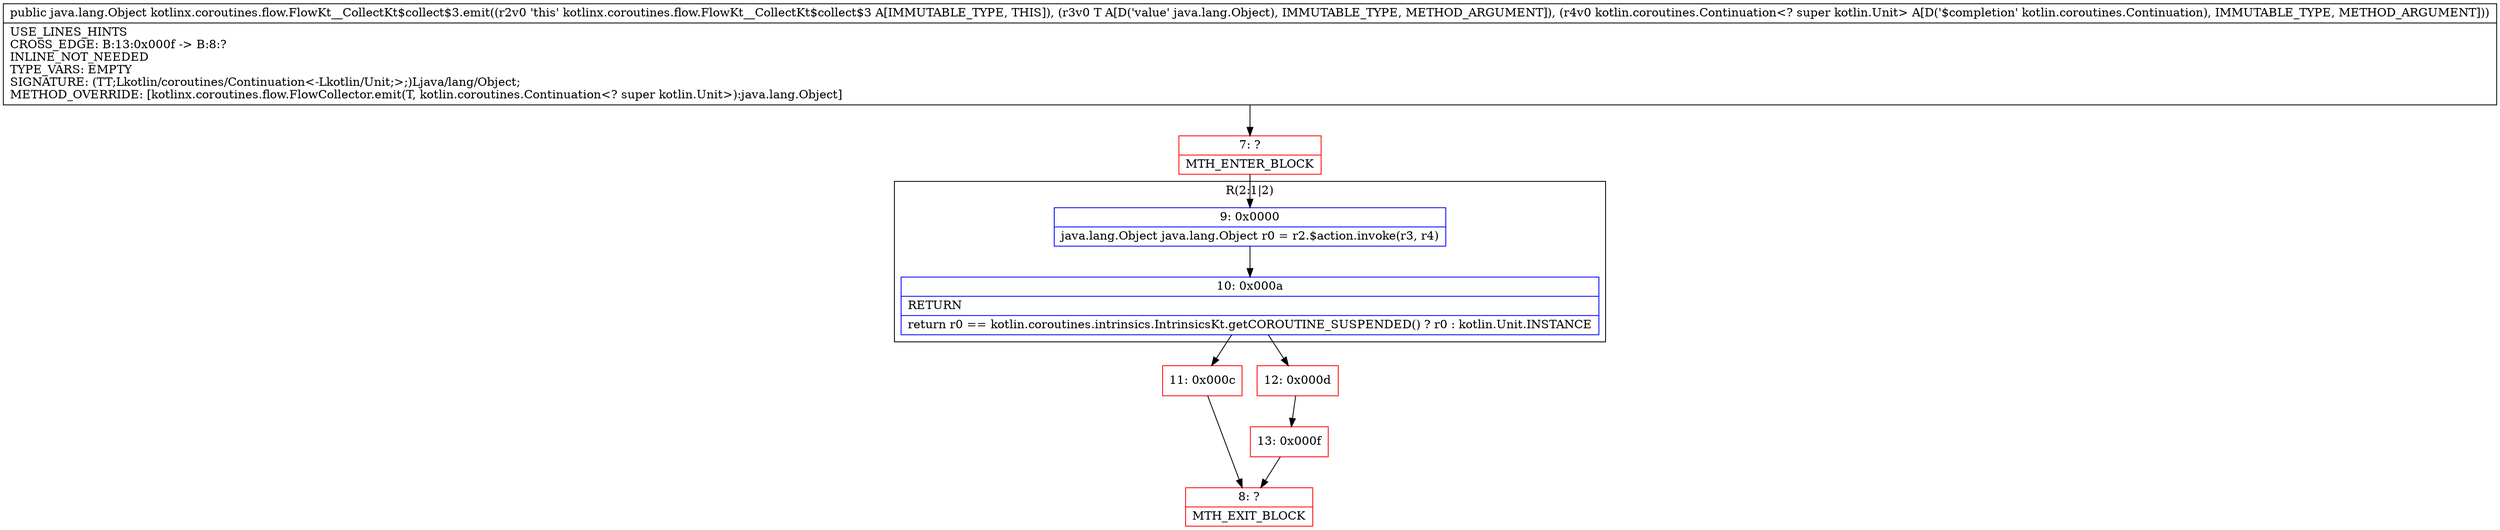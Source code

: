 digraph "CFG forkotlinx.coroutines.flow.FlowKt__CollectKt$collect$3.emit(Ljava\/lang\/Object;Lkotlin\/coroutines\/Continuation;)Ljava\/lang\/Object;" {
subgraph cluster_Region_339997483 {
label = "R(2:1|2)";
node [shape=record,color=blue];
Node_9 [shape=record,label="{9\:\ 0x0000|java.lang.Object java.lang.Object r0 = r2.$action.invoke(r3, r4)\l}"];
Node_10 [shape=record,label="{10\:\ 0x000a|RETURN\l|return r0 == kotlin.coroutines.intrinsics.IntrinsicsKt.getCOROUTINE_SUSPENDED() ? r0 : kotlin.Unit.INSTANCE\l}"];
}
Node_7 [shape=record,color=red,label="{7\:\ ?|MTH_ENTER_BLOCK\l}"];
Node_11 [shape=record,color=red,label="{11\:\ 0x000c}"];
Node_8 [shape=record,color=red,label="{8\:\ ?|MTH_EXIT_BLOCK\l}"];
Node_12 [shape=record,color=red,label="{12\:\ 0x000d}"];
Node_13 [shape=record,color=red,label="{13\:\ 0x000f}"];
MethodNode[shape=record,label="{public java.lang.Object kotlinx.coroutines.flow.FlowKt__CollectKt$collect$3.emit((r2v0 'this' kotlinx.coroutines.flow.FlowKt__CollectKt$collect$3 A[IMMUTABLE_TYPE, THIS]), (r3v0 T A[D('value' java.lang.Object), IMMUTABLE_TYPE, METHOD_ARGUMENT]), (r4v0 kotlin.coroutines.Continuation\<? super kotlin.Unit\> A[D('$completion' kotlin.coroutines.Continuation), IMMUTABLE_TYPE, METHOD_ARGUMENT]))  | USE_LINES_HINTS\lCROSS_EDGE: B:13:0x000f \-\> B:8:?\lINLINE_NOT_NEEDED\lTYPE_VARS: EMPTY\lSIGNATURE: (TT;Lkotlin\/coroutines\/Continuation\<\-Lkotlin\/Unit;\>;)Ljava\/lang\/Object;\lMETHOD_OVERRIDE: [kotlinx.coroutines.flow.FlowCollector.emit(T, kotlin.coroutines.Continuation\<? super kotlin.Unit\>):java.lang.Object]\l}"];
MethodNode -> Node_7;Node_9 -> Node_10;
Node_10 -> Node_11;
Node_10 -> Node_12;
Node_7 -> Node_9;
Node_11 -> Node_8;
Node_12 -> Node_13;
Node_13 -> Node_8;
}

